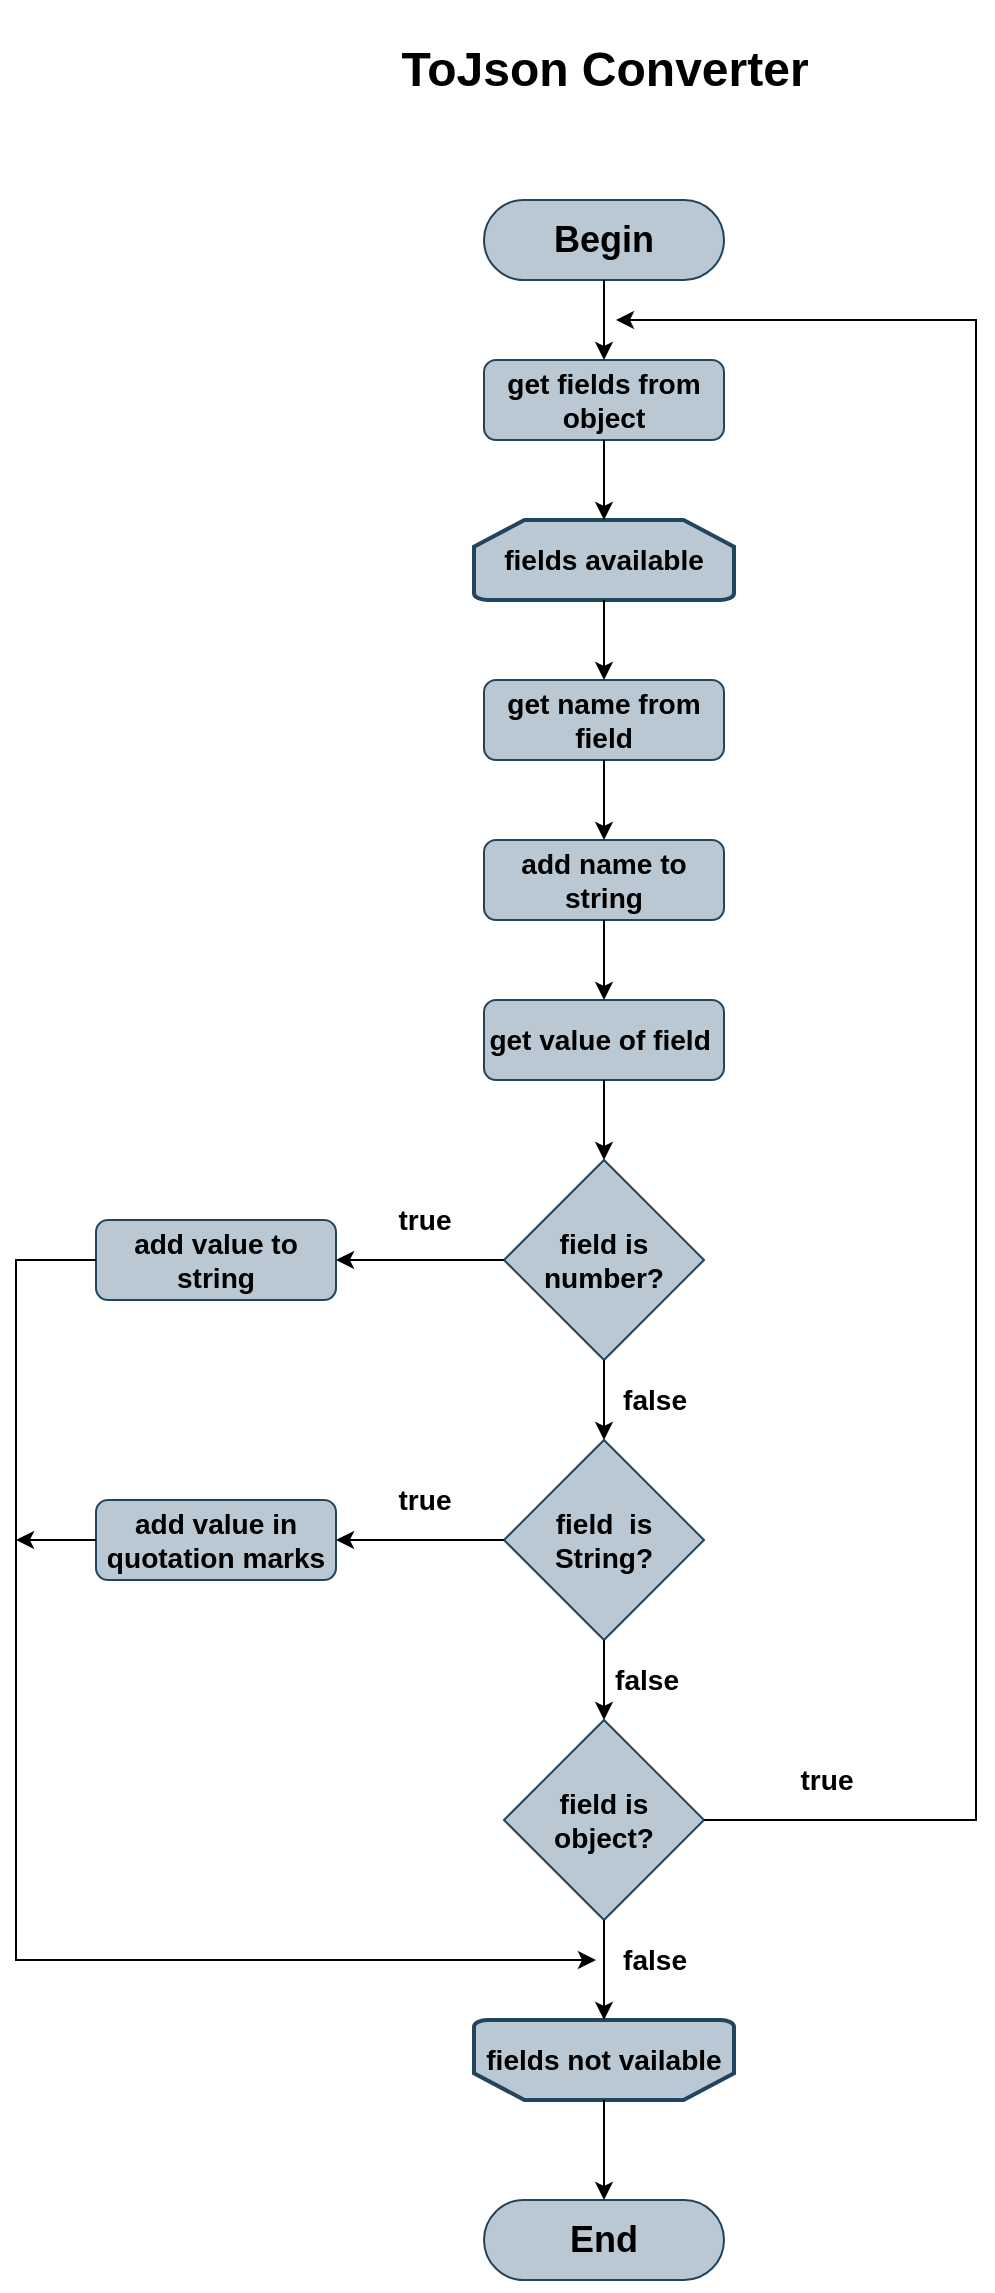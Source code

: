 <mxfile version="24.0.4" type="device">
  <diagram id="23iRSUPoRavnBvh4doch" name="Page-1">
    <mxGraphModel dx="1434" dy="836" grid="1" gridSize="10" guides="1" tooltips="1" connect="1" arrows="1" fold="1" page="1" pageScale="1" pageWidth="827" pageHeight="1169" math="0" shadow="0">
      <root>
        <mxCell id="0" />
        <mxCell id="1" parent="0" />
        <mxCell id="pVqgqBXZDdnlSFHOWj-U-1" value="&lt;h2&gt;Begin&lt;/h2&gt;" style="rounded=1;whiteSpace=wrap;html=1;fillColor=#bac8d3;strokeColor=#23445d;arcSize=50;" vertex="1" parent="1">
          <mxGeometry x="354" y="120" width="120" height="40" as="geometry" />
        </mxCell>
        <mxCell id="pVqgqBXZDdnlSFHOWj-U-2" value="&lt;h1&gt;ToJson Converter&lt;/h1&gt;" style="text;html=1;align=center;verticalAlign=middle;resizable=0;points=[];autosize=1;strokeColor=none;fillColor=none;" vertex="1" parent="1">
          <mxGeometry x="299" y="20" width="230" height="70" as="geometry" />
        </mxCell>
        <mxCell id="pVqgqBXZDdnlSFHOWj-U-3" value="&lt;h3&gt;get fields from object&lt;/h3&gt;" style="rounded=1;whiteSpace=wrap;html=1;fillColor=#bac8d3;strokeColor=#23445d;" vertex="1" parent="1">
          <mxGeometry x="354" y="200" width="120" height="40" as="geometry" />
        </mxCell>
        <mxCell id="pVqgqBXZDdnlSFHOWj-U-4" value="&lt;h3&gt;get name from field&lt;/h3&gt;" style="rounded=1;whiteSpace=wrap;html=1;fillColor=#bac8d3;strokeColor=#23445d;" vertex="1" parent="1">
          <mxGeometry x="354" y="360" width="120" height="40" as="geometry" />
        </mxCell>
        <mxCell id="pVqgqBXZDdnlSFHOWj-U-5" value="&lt;h3&gt;fields available&lt;/h3&gt;" style="strokeWidth=2;html=1;shape=mxgraph.flowchart.loop_limit;whiteSpace=wrap;fillColor=#bac8d3;strokeColor=#23445d;" vertex="1" parent="1">
          <mxGeometry x="349" y="280" width="130" height="40" as="geometry" />
        </mxCell>
        <mxCell id="pVqgqBXZDdnlSFHOWj-U-6" value="&lt;p style=&quot;line-height: 100%;&quot;&gt;&lt;/p&gt;&lt;h3&gt;fields not vailable&lt;/h3&gt;&lt;p&gt;&lt;/p&gt;" style="strokeWidth=2;html=1;shape=mxgraph.flowchart.loop_limit;whiteSpace=wrap;flipV=1;fillColor=#bac8d3;strokeColor=#23445d;" vertex="1" parent="1">
          <mxGeometry x="349" y="1030" width="130" height="40" as="geometry" />
        </mxCell>
        <mxCell id="pVqgqBXZDdnlSFHOWj-U-7" value="&lt;h3&gt;add name to string&lt;/h3&gt;" style="rounded=1;whiteSpace=wrap;html=1;fillColor=#bac8d3;strokeColor=#23445d;" vertex="1" parent="1">
          <mxGeometry x="354" y="440" width="120" height="40" as="geometry" />
        </mxCell>
        <mxCell id="pVqgqBXZDdnlSFHOWj-U-8" value="&lt;h3&gt;get value of field&amp;nbsp;&lt;/h3&gt;" style="rounded=1;whiteSpace=wrap;html=1;fillColor=#bac8d3;strokeColor=#23445d;" vertex="1" parent="1">
          <mxGeometry x="354" y="520" width="120" height="40" as="geometry" />
        </mxCell>
        <mxCell id="pVqgqBXZDdnlSFHOWj-U-9" value="&lt;h3&gt;field is number?&lt;/h3&gt;" style="rhombus;whiteSpace=wrap;html=1;fillColor=#bac8d3;strokeColor=#23445d;" vertex="1" parent="1">
          <mxGeometry x="364" y="600" width="100" height="100" as="geometry" />
        </mxCell>
        <mxCell id="pVqgqBXZDdnlSFHOWj-U-10" value="&lt;h3&gt;field&amp;nbsp; is String?&lt;/h3&gt;" style="rhombus;whiteSpace=wrap;html=1;fillColor=#bac8d3;strokeColor=#23445d;" vertex="1" parent="1">
          <mxGeometry x="364" y="740" width="100" height="100" as="geometry" />
        </mxCell>
        <mxCell id="pVqgqBXZDdnlSFHOWj-U-11" value="&lt;h3&gt;field is object?&lt;/h3&gt;" style="rhombus;whiteSpace=wrap;html=1;fillColor=#bac8d3;strokeColor=#23445d;" vertex="1" parent="1">
          <mxGeometry x="364" y="880" width="100" height="100" as="geometry" />
        </mxCell>
        <mxCell id="pVqgqBXZDdnlSFHOWj-U-12" value="" style="endArrow=classic;html=1;rounded=0;exitX=0.5;exitY=1;exitDx=0;exitDy=0;" edge="1" parent="1" source="pVqgqBXZDdnlSFHOWj-U-1" target="pVqgqBXZDdnlSFHOWj-U-3">
          <mxGeometry width="50" height="50" relative="1" as="geometry">
            <mxPoint x="310" y="430" as="sourcePoint" />
            <mxPoint x="360" y="380" as="targetPoint" />
          </mxGeometry>
        </mxCell>
        <mxCell id="pVqgqBXZDdnlSFHOWj-U-13" value="" style="endArrow=classic;html=1;rounded=0;exitX=0.5;exitY=1;exitDx=0;exitDy=0;" edge="1" parent="1" source="pVqgqBXZDdnlSFHOWj-U-3" target="pVqgqBXZDdnlSFHOWj-U-5">
          <mxGeometry width="50" height="50" relative="1" as="geometry">
            <mxPoint x="310" y="430" as="sourcePoint" />
            <mxPoint x="360" y="380" as="targetPoint" />
          </mxGeometry>
        </mxCell>
        <mxCell id="pVqgqBXZDdnlSFHOWj-U-14" value="" style="endArrow=classic;html=1;rounded=0;exitX=0.5;exitY=1;exitDx=0;exitDy=0;exitPerimeter=0;entryX=0.5;entryY=0;entryDx=0;entryDy=0;" edge="1" parent="1" source="pVqgqBXZDdnlSFHOWj-U-5" target="pVqgqBXZDdnlSFHOWj-U-4">
          <mxGeometry width="50" height="50" relative="1" as="geometry">
            <mxPoint x="310" y="430" as="sourcePoint" />
            <mxPoint x="360" y="380" as="targetPoint" />
          </mxGeometry>
        </mxCell>
        <mxCell id="pVqgqBXZDdnlSFHOWj-U-15" value="" style="endArrow=classic;html=1;rounded=0;exitX=0.5;exitY=1;exitDx=0;exitDy=0;" edge="1" parent="1" source="pVqgqBXZDdnlSFHOWj-U-4" target="pVqgqBXZDdnlSFHOWj-U-7">
          <mxGeometry width="50" height="50" relative="1" as="geometry">
            <mxPoint x="310" y="430" as="sourcePoint" />
            <mxPoint x="360" y="380" as="targetPoint" />
          </mxGeometry>
        </mxCell>
        <mxCell id="pVqgqBXZDdnlSFHOWj-U-16" value="" style="endArrow=classic;html=1;rounded=0;exitX=0.5;exitY=1;exitDx=0;exitDy=0;entryX=0.5;entryY=0;entryDx=0;entryDy=0;" edge="1" parent="1" source="pVqgqBXZDdnlSFHOWj-U-7" target="pVqgqBXZDdnlSFHOWj-U-8">
          <mxGeometry width="50" height="50" relative="1" as="geometry">
            <mxPoint x="310" y="430" as="sourcePoint" />
            <mxPoint x="360" y="380" as="targetPoint" />
          </mxGeometry>
        </mxCell>
        <mxCell id="pVqgqBXZDdnlSFHOWj-U-17" value="" style="endArrow=classic;html=1;rounded=0;exitX=0.5;exitY=1;exitDx=0;exitDy=0;entryX=0.5;entryY=0;entryDx=0;entryDy=0;" edge="1" parent="1" source="pVqgqBXZDdnlSFHOWj-U-8" target="pVqgqBXZDdnlSFHOWj-U-9">
          <mxGeometry width="50" height="50" relative="1" as="geometry">
            <mxPoint x="310" y="530" as="sourcePoint" />
            <mxPoint x="360" y="480" as="targetPoint" />
          </mxGeometry>
        </mxCell>
        <mxCell id="pVqgqBXZDdnlSFHOWj-U-18" value="" style="endArrow=classic;html=1;rounded=0;exitX=0.5;exitY=1;exitDx=0;exitDy=0;" edge="1" parent="1" source="pVqgqBXZDdnlSFHOWj-U-9" target="pVqgqBXZDdnlSFHOWj-U-10">
          <mxGeometry width="50" height="50" relative="1" as="geometry">
            <mxPoint x="310" y="530" as="sourcePoint" />
            <mxPoint x="360" y="480" as="targetPoint" />
          </mxGeometry>
        </mxCell>
        <mxCell id="pVqgqBXZDdnlSFHOWj-U-19" value="" style="endArrow=classic;html=1;rounded=0;exitX=0.5;exitY=1;exitDx=0;exitDy=0;entryX=0.5;entryY=0;entryDx=0;entryDy=0;" edge="1" parent="1" source="pVqgqBXZDdnlSFHOWj-U-10" target="pVqgqBXZDdnlSFHOWj-U-11">
          <mxGeometry width="50" height="50" relative="1" as="geometry">
            <mxPoint x="310" y="830" as="sourcePoint" />
            <mxPoint x="360" y="780" as="targetPoint" />
          </mxGeometry>
        </mxCell>
        <mxCell id="pVqgqBXZDdnlSFHOWj-U-20" value="" style="endArrow=classic;html=1;rounded=0;exitX=0.5;exitY=1;exitDx=0;exitDy=0;entryX=0.5;entryY=1;entryDx=0;entryDy=0;entryPerimeter=0;" edge="1" parent="1" source="pVqgqBXZDdnlSFHOWj-U-11" target="pVqgqBXZDdnlSFHOWj-U-6">
          <mxGeometry width="50" height="50" relative="1" as="geometry">
            <mxPoint x="310" y="830" as="sourcePoint" />
            <mxPoint x="360" y="780" as="targetPoint" />
          </mxGeometry>
        </mxCell>
        <mxCell id="pVqgqBXZDdnlSFHOWj-U-22" value="&lt;h3&gt;add value to string&lt;/h3&gt;" style="rounded=1;whiteSpace=wrap;html=1;fillColor=#bac8d3;strokeColor=#23445d;" vertex="1" parent="1">
          <mxGeometry x="160" y="630" width="120" height="40" as="geometry" />
        </mxCell>
        <mxCell id="pVqgqBXZDdnlSFHOWj-U-23" value="&lt;h3&gt;add value in quotation marks&lt;/h3&gt;" style="rounded=1;whiteSpace=wrap;html=1;fillColor=#bac8d3;strokeColor=#23445d;" vertex="1" parent="1">
          <mxGeometry x="160" y="770" width="120" height="40" as="geometry" />
        </mxCell>
        <mxCell id="pVqgqBXZDdnlSFHOWj-U-24" value="" style="endArrow=classic;html=1;rounded=0;exitX=1;exitY=0.5;exitDx=0;exitDy=0;" edge="1" parent="1" source="pVqgqBXZDdnlSFHOWj-U-11">
          <mxGeometry width="50" height="50" relative="1" as="geometry">
            <mxPoint x="310" y="630" as="sourcePoint" />
            <mxPoint x="420" y="180" as="targetPoint" />
            <Array as="points">
              <mxPoint x="600" y="930" />
              <mxPoint x="600" y="180" />
            </Array>
          </mxGeometry>
        </mxCell>
        <mxCell id="pVqgqBXZDdnlSFHOWj-U-25" value="&lt;h3&gt;false&lt;/h3&gt;" style="text;html=1;align=center;verticalAlign=middle;resizable=0;points=[];autosize=1;strokeColor=none;fillColor=none;" vertex="1" parent="1">
          <mxGeometry x="409" y="690" width="60" height="60" as="geometry" />
        </mxCell>
        <mxCell id="pVqgqBXZDdnlSFHOWj-U-26" value="" style="endArrow=classic;html=1;rounded=0;exitX=0;exitY=0.5;exitDx=0;exitDy=0;entryX=1;entryY=0.5;entryDx=0;entryDy=0;" edge="1" parent="1" source="pVqgqBXZDdnlSFHOWj-U-9" target="pVqgqBXZDdnlSFHOWj-U-22">
          <mxGeometry width="50" height="50" relative="1" as="geometry">
            <mxPoint x="220" y="570" as="sourcePoint" />
            <mxPoint x="270" y="520" as="targetPoint" />
          </mxGeometry>
        </mxCell>
        <mxCell id="pVqgqBXZDdnlSFHOWj-U-27" value="" style="endArrow=classic;html=1;rounded=0;exitX=0;exitY=0.5;exitDx=0;exitDy=0;entryX=1;entryY=0.5;entryDx=0;entryDy=0;" edge="1" parent="1" source="pVqgqBXZDdnlSFHOWj-U-10" target="pVqgqBXZDdnlSFHOWj-U-23">
          <mxGeometry width="50" height="50" relative="1" as="geometry">
            <mxPoint x="220" y="570" as="sourcePoint" />
            <mxPoint x="270" y="520" as="targetPoint" />
          </mxGeometry>
        </mxCell>
        <mxCell id="pVqgqBXZDdnlSFHOWj-U-28" value="&lt;h3&gt;false&lt;/h3&gt;" style="text;html=1;align=center;verticalAlign=middle;resizable=0;points=[];autosize=1;strokeColor=none;fillColor=none;" vertex="1" parent="1">
          <mxGeometry x="405" y="830" width="60" height="60" as="geometry" />
        </mxCell>
        <mxCell id="pVqgqBXZDdnlSFHOWj-U-29" value="&lt;h3&gt;false&lt;/h3&gt;" style="text;html=1;align=center;verticalAlign=middle;resizable=0;points=[];autosize=1;strokeColor=none;fillColor=none;" vertex="1" parent="1">
          <mxGeometry x="409" y="970" width="60" height="60" as="geometry" />
        </mxCell>
        <mxCell id="pVqgqBXZDdnlSFHOWj-U-30" value="" style="endArrow=classic;html=1;rounded=0;exitX=0;exitY=0.5;exitDx=0;exitDy=0;" edge="1" parent="1" source="pVqgqBXZDdnlSFHOWj-U-22">
          <mxGeometry width="50" height="50" relative="1" as="geometry">
            <mxPoint x="220" y="870" as="sourcePoint" />
            <mxPoint x="410" y="1000" as="targetPoint" />
            <Array as="points">
              <mxPoint x="120" y="650" />
              <mxPoint x="120" y="1000" />
            </Array>
          </mxGeometry>
        </mxCell>
        <mxCell id="pVqgqBXZDdnlSFHOWj-U-31" value="" style="endArrow=classic;html=1;rounded=0;exitX=0;exitY=0.5;exitDx=0;exitDy=0;" edge="1" parent="1" source="pVqgqBXZDdnlSFHOWj-U-23">
          <mxGeometry width="50" height="50" relative="1" as="geometry">
            <mxPoint x="220" y="870" as="sourcePoint" />
            <mxPoint x="120" y="790" as="targetPoint" />
          </mxGeometry>
        </mxCell>
        <mxCell id="pVqgqBXZDdnlSFHOWj-U-32" value="&lt;h3&gt;true&lt;/h3&gt;" style="text;html=1;align=center;verticalAlign=middle;resizable=0;points=[];autosize=1;strokeColor=none;fillColor=none;" vertex="1" parent="1">
          <mxGeometry x="500" y="880" width="50" height="60" as="geometry" />
        </mxCell>
        <mxCell id="pVqgqBXZDdnlSFHOWj-U-33" value="&lt;h3&gt;true&lt;/h3&gt;" style="text;html=1;align=center;verticalAlign=middle;resizable=0;points=[];autosize=1;strokeColor=none;fillColor=none;" vertex="1" parent="1">
          <mxGeometry x="299" y="740" width="50" height="60" as="geometry" />
        </mxCell>
        <mxCell id="pVqgqBXZDdnlSFHOWj-U-36" value="&lt;h3&gt;true&lt;/h3&gt;" style="text;html=1;align=center;verticalAlign=middle;resizable=0;points=[];autosize=1;strokeColor=none;fillColor=none;" vertex="1" parent="1">
          <mxGeometry x="299" y="600" width="50" height="60" as="geometry" />
        </mxCell>
        <mxCell id="pVqgqBXZDdnlSFHOWj-U-37" value="&lt;h2&gt;End&lt;/h2&gt;" style="rounded=1;whiteSpace=wrap;html=1;fillColor=#bac8d3;strokeColor=#23445d;arcSize=50;" vertex="1" parent="1">
          <mxGeometry x="354" y="1120" width="120" height="40" as="geometry" />
        </mxCell>
        <mxCell id="pVqgqBXZDdnlSFHOWj-U-38" value="" style="endArrow=classic;html=1;rounded=0;exitX=0.5;exitY=0;exitDx=0;exitDy=0;exitPerimeter=0;" edge="1" parent="1" source="pVqgqBXZDdnlSFHOWj-U-6" target="pVqgqBXZDdnlSFHOWj-U-37">
          <mxGeometry width="50" height="50" relative="1" as="geometry">
            <mxPoint x="220" y="870" as="sourcePoint" />
            <mxPoint x="270" y="820" as="targetPoint" />
          </mxGeometry>
        </mxCell>
      </root>
    </mxGraphModel>
  </diagram>
</mxfile>
